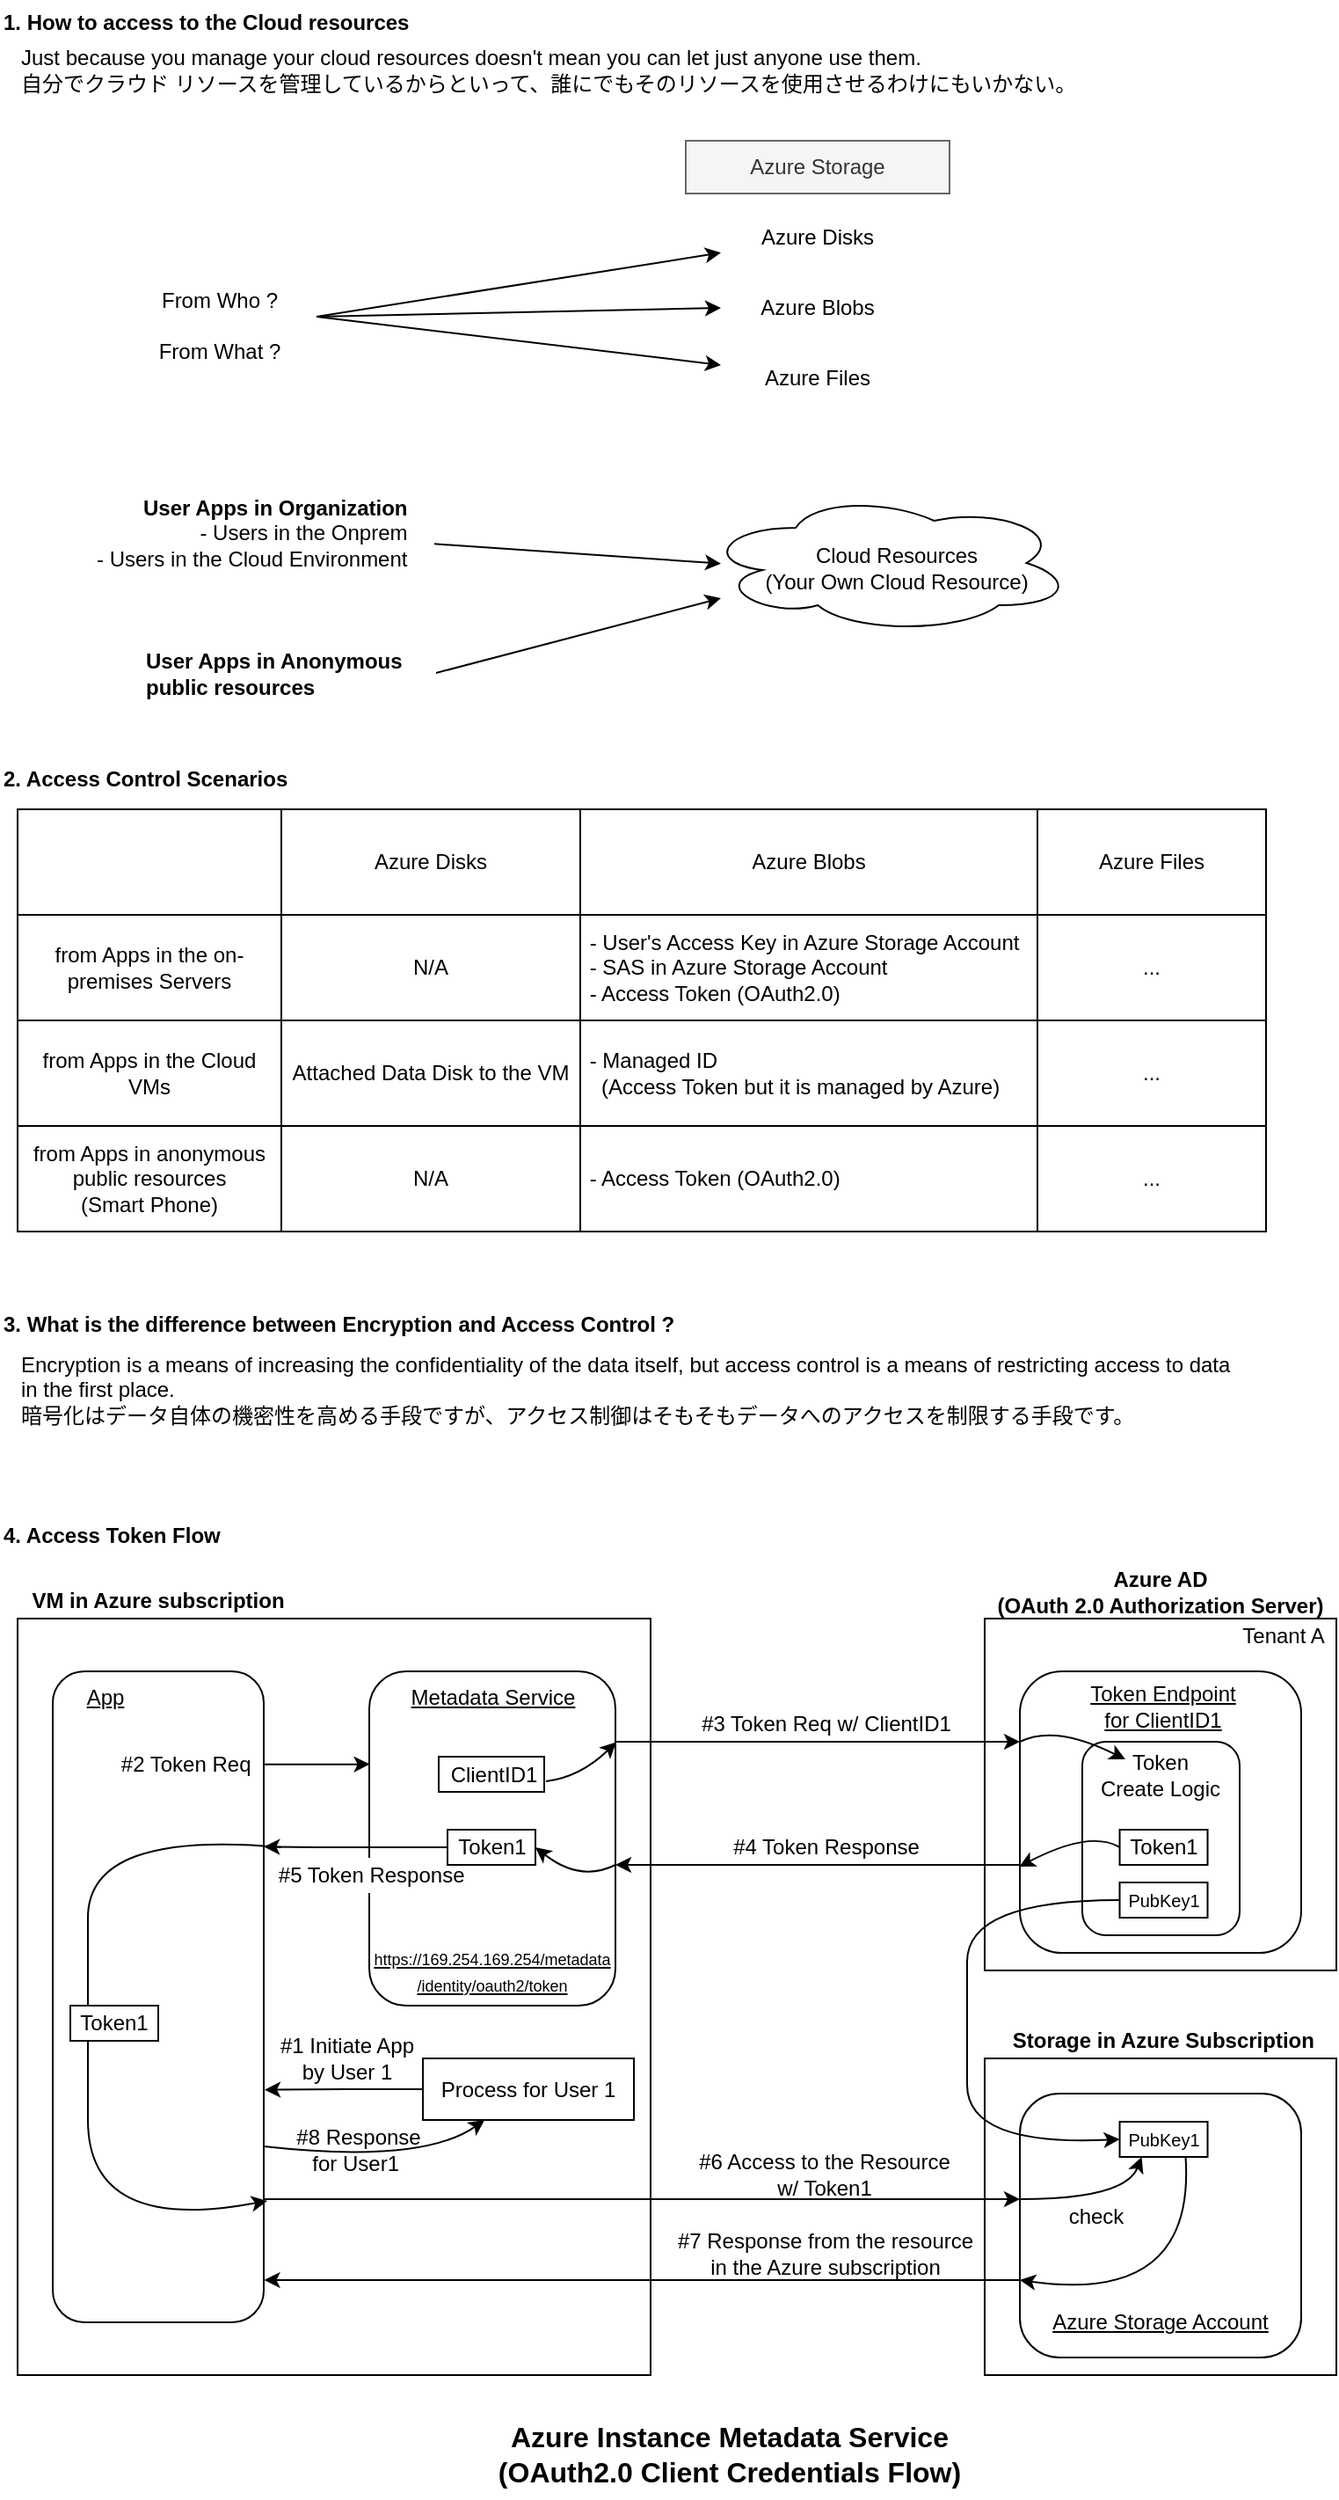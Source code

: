 <mxfile version="22.1.3" type="github">
  <diagram name="ページ1" id="kpZ7DMK9d4Nb93xADbqp">
    <mxGraphModel dx="1115" dy="608" grid="1" gridSize="10" guides="1" tooltips="1" connect="1" arrows="1" fold="1" page="1" pageScale="1" pageWidth="827" pageHeight="1169" math="0" shadow="0">
      <root>
        <mxCell id="0" />
        <mxCell id="1" parent="0" />
        <mxCell id="42NTzoghfBg-a60Ga8q6-2" value="Azure Disks" style="text;html=1;strokeColor=none;fillColor=none;align=center;verticalAlign=middle;whiteSpace=wrap;rounded=0;" parent="1" vertex="1">
          <mxGeometry x="449" y="160" width="110" height="30" as="geometry" />
        </mxCell>
        <mxCell id="42NTzoghfBg-a60Ga8q6-3" value="Azure Blobs" style="text;html=1;strokeColor=none;fillColor=none;align=center;verticalAlign=middle;whiteSpace=wrap;rounded=0;" parent="1" vertex="1">
          <mxGeometry x="449" y="200" width="110" height="30" as="geometry" />
        </mxCell>
        <mxCell id="42NTzoghfBg-a60Ga8q6-4" value="Azure Files" style="text;html=1;strokeColor=none;fillColor=none;align=center;verticalAlign=middle;whiteSpace=wrap;rounded=0;" parent="1" vertex="1">
          <mxGeometry x="449" y="240" width="110" height="30" as="geometry" />
        </mxCell>
        <mxCell id="42NTzoghfBg-a60Ga8q6-5" value="" style="endArrow=classic;html=1;rounded=0;" parent="1" target="42NTzoghfBg-a60Ga8q6-2" edge="1">
          <mxGeometry width="50" height="50" relative="1" as="geometry">
            <mxPoint x="219" y="220" as="sourcePoint" />
            <mxPoint x="439" y="180" as="targetPoint" />
          </mxGeometry>
        </mxCell>
        <mxCell id="42NTzoghfBg-a60Ga8q6-6" value="" style="endArrow=classic;html=1;rounded=0;entryX=0;entryY=0.5;entryDx=0;entryDy=0;" parent="1" target="42NTzoghfBg-a60Ga8q6-3" edge="1">
          <mxGeometry width="50" height="50" relative="1" as="geometry">
            <mxPoint x="219" y="220" as="sourcePoint" />
            <mxPoint x="439" y="200" as="targetPoint" />
          </mxGeometry>
        </mxCell>
        <mxCell id="42NTzoghfBg-a60Ga8q6-7" value="" style="endArrow=classic;html=1;rounded=0;entryX=0;entryY=0.25;entryDx=0;entryDy=0;" parent="1" target="42NTzoghfBg-a60Ga8q6-4" edge="1">
          <mxGeometry width="50" height="50" relative="1" as="geometry">
            <mxPoint x="219" y="220" as="sourcePoint" />
            <mxPoint x="459" y="225" as="targetPoint" />
          </mxGeometry>
        </mxCell>
        <mxCell id="42NTzoghfBg-a60Ga8q6-8" value="Azure Storage" style="text;html=1;strokeColor=#666666;fillColor=#f5f5f5;align=center;verticalAlign=middle;whiteSpace=wrap;rounded=0;fontColor=#333333;" parent="1" vertex="1">
          <mxGeometry x="429" y="120" width="150" height="30" as="geometry" />
        </mxCell>
        <mxCell id="42NTzoghfBg-a60Ga8q6-9" value="From Who ?&lt;br&gt;&lt;br&gt;From What ?" style="text;html=1;strokeColor=none;fillColor=none;align=center;verticalAlign=middle;whiteSpace=wrap;rounded=0;" parent="1" vertex="1">
          <mxGeometry x="109" y="200" width="110" height="50" as="geometry" />
        </mxCell>
        <mxCell id="vxulrBGWHC_jRvMReK2E-1" value="" style="ellipse;shape=cloud;whiteSpace=wrap;html=1;" parent="1" vertex="1">
          <mxGeometry x="439" y="320" width="210" height="80" as="geometry" />
        </mxCell>
        <mxCell id="vxulrBGWHC_jRvMReK2E-2" value="Cloud Resources&lt;br&gt;(Your Own Cloud Resource)" style="text;html=1;strokeColor=none;fillColor=none;align=center;verticalAlign=middle;whiteSpace=wrap;rounded=0;" parent="1" vertex="1">
          <mxGeometry x="469" y="347.5" width="160" height="30" as="geometry" />
        </mxCell>
        <mxCell id="vxulrBGWHC_jRvMReK2E-3" value="" style="endArrow=classic;html=1;rounded=0;" parent="1" source="vxulrBGWHC_jRvMReK2E-6" edge="1">
          <mxGeometry width="50" height="50" relative="1" as="geometry">
            <mxPoint x="329" y="360" as="sourcePoint" />
            <mxPoint x="449" y="360.32" as="targetPoint" />
          </mxGeometry>
        </mxCell>
        <mxCell id="vxulrBGWHC_jRvMReK2E-4" value="" style="endArrow=classic;html=1;rounded=0;exitX=1;exitY=0.5;exitDx=0;exitDy=0;" parent="1" source="vxulrBGWHC_jRvMReK2E-5" edge="1">
          <mxGeometry width="50" height="50" relative="1" as="geometry">
            <mxPoint x="219" y="416" as="sourcePoint" />
            <mxPoint x="449" y="380" as="targetPoint" />
          </mxGeometry>
        </mxCell>
        <mxCell id="vxulrBGWHC_jRvMReK2E-5" value="&lt;b&gt;User Apps in Anonymous public resources&lt;/b&gt;" style="text;html=1;strokeColor=none;fillColor=none;align=left;verticalAlign=middle;whiteSpace=wrap;rounded=0;" parent="1" vertex="1">
          <mxGeometry x="120" y="410" width="167" height="25" as="geometry" />
        </mxCell>
        <mxCell id="vxulrBGWHC_jRvMReK2E-6" value="&lt;div style=&quot;text-align: right;&quot;&gt;&lt;b style=&quot;background-color: initial;&quot;&gt;User Apps in Organization&lt;/b&gt;&lt;/div&gt;&lt;b&gt;&lt;div style=&quot;text-align: right;&quot;&gt;&lt;span style=&quot;background-color: initial; font-weight: normal;&quot;&gt;- Users in the Onprem&lt;/span&gt;&lt;/div&gt;&lt;/b&gt;&lt;div style=&quot;text-align: right;&quot;&gt;&lt;span style=&quot;background-color: initial;&quot;&gt;- Users in the Cloud Environment&lt;/span&gt;&lt;/div&gt;" style="text;html=1;strokeColor=none;fillColor=none;align=left;verticalAlign=middle;whiteSpace=wrap;rounded=0;" parent="1" vertex="1">
          <mxGeometry x="92" y="307.5" width="194" height="70" as="geometry" />
        </mxCell>
        <mxCell id="HIDQDaZI9X2vUrS7jQ3k-23" value="" style="shape=table;startSize=0;container=1;collapsible=0;childLayout=tableLayout;" parent="1" vertex="1">
          <mxGeometry x="49" y="500" width="710" height="240" as="geometry" />
        </mxCell>
        <mxCell id="HIDQDaZI9X2vUrS7jQ3k-24" value="" style="shape=tableRow;horizontal=0;startSize=0;swimlaneHead=0;swimlaneBody=0;strokeColor=inherit;top=0;left=0;bottom=0;right=0;collapsible=0;dropTarget=0;fillColor=none;points=[[0,0.5],[1,0.5]];portConstraint=eastwest;" parent="HIDQDaZI9X2vUrS7jQ3k-23" vertex="1">
          <mxGeometry width="710" height="60" as="geometry" />
        </mxCell>
        <mxCell id="HIDQDaZI9X2vUrS7jQ3k-25" value="" style="shape=partialRectangle;html=1;whiteSpace=wrap;connectable=0;strokeColor=inherit;overflow=hidden;fillColor=none;top=0;left=0;bottom=0;right=0;pointerEvents=1;" parent="HIDQDaZI9X2vUrS7jQ3k-24" vertex="1">
          <mxGeometry width="150" height="60" as="geometry">
            <mxRectangle width="150" height="60" as="alternateBounds" />
          </mxGeometry>
        </mxCell>
        <mxCell id="HIDQDaZI9X2vUrS7jQ3k-26" value="Azure Disks" style="shape=partialRectangle;html=1;whiteSpace=wrap;connectable=0;strokeColor=inherit;overflow=hidden;fillColor=none;top=0;left=0;bottom=0;right=0;pointerEvents=1;" parent="HIDQDaZI9X2vUrS7jQ3k-24" vertex="1">
          <mxGeometry x="150" width="170" height="60" as="geometry">
            <mxRectangle width="170" height="60" as="alternateBounds" />
          </mxGeometry>
        </mxCell>
        <mxCell id="HIDQDaZI9X2vUrS7jQ3k-27" value="Azure Blobs" style="shape=partialRectangle;html=1;whiteSpace=wrap;connectable=0;strokeColor=inherit;overflow=hidden;fillColor=none;top=0;left=0;bottom=0;right=0;pointerEvents=1;" parent="HIDQDaZI9X2vUrS7jQ3k-24" vertex="1">
          <mxGeometry x="320" width="260" height="60" as="geometry">
            <mxRectangle width="260" height="60" as="alternateBounds" />
          </mxGeometry>
        </mxCell>
        <mxCell id="HIDQDaZI9X2vUrS7jQ3k-28" value="Azure Files" style="shape=partialRectangle;html=1;whiteSpace=wrap;connectable=0;strokeColor=inherit;overflow=hidden;fillColor=none;top=0;left=0;bottom=0;right=0;pointerEvents=1;" parent="HIDQDaZI9X2vUrS7jQ3k-24" vertex="1">
          <mxGeometry x="580" width="130" height="60" as="geometry">
            <mxRectangle width="130" height="60" as="alternateBounds" />
          </mxGeometry>
        </mxCell>
        <mxCell id="HIDQDaZI9X2vUrS7jQ3k-29" value="" style="shape=tableRow;horizontal=0;startSize=0;swimlaneHead=0;swimlaneBody=0;strokeColor=inherit;top=0;left=0;bottom=0;right=0;collapsible=0;dropTarget=0;fillColor=none;points=[[0,0.5],[1,0.5]];portConstraint=eastwest;" parent="HIDQDaZI9X2vUrS7jQ3k-23" vertex="1">
          <mxGeometry y="60" width="710" height="60" as="geometry" />
        </mxCell>
        <mxCell id="HIDQDaZI9X2vUrS7jQ3k-30" value="from Apps in the on-premises Servers" style="shape=partialRectangle;html=1;whiteSpace=wrap;connectable=0;strokeColor=inherit;overflow=hidden;fillColor=none;top=0;left=0;bottom=0;right=0;pointerEvents=1;" parent="HIDQDaZI9X2vUrS7jQ3k-29" vertex="1">
          <mxGeometry width="150" height="60" as="geometry">
            <mxRectangle width="150" height="60" as="alternateBounds" />
          </mxGeometry>
        </mxCell>
        <mxCell id="HIDQDaZI9X2vUrS7jQ3k-31" value="N/A" style="shape=partialRectangle;html=1;whiteSpace=wrap;connectable=0;strokeColor=inherit;overflow=hidden;fillColor=none;top=0;left=0;bottom=0;right=0;pointerEvents=1;" parent="HIDQDaZI9X2vUrS7jQ3k-29" vertex="1">
          <mxGeometry x="150" width="170" height="60" as="geometry">
            <mxRectangle width="170" height="60" as="alternateBounds" />
          </mxGeometry>
        </mxCell>
        <mxCell id="HIDQDaZI9X2vUrS7jQ3k-32" value="&amp;nbsp;- User&#39;s Access Key in Azure Storage Account&lt;br&gt;&amp;nbsp;-&amp;nbsp;SAS in Azure Storage Account&lt;br&gt;&amp;nbsp;- Access Token (OAuth2.0)" style="shape=partialRectangle;html=1;whiteSpace=wrap;connectable=0;strokeColor=inherit;overflow=hidden;fillColor=none;top=0;left=0;bottom=0;right=0;pointerEvents=1;align=left;" parent="HIDQDaZI9X2vUrS7jQ3k-29" vertex="1">
          <mxGeometry x="320" width="260" height="60" as="geometry">
            <mxRectangle width="260" height="60" as="alternateBounds" />
          </mxGeometry>
        </mxCell>
        <mxCell id="HIDQDaZI9X2vUrS7jQ3k-33" value="..." style="shape=partialRectangle;html=1;whiteSpace=wrap;connectable=0;strokeColor=inherit;overflow=hidden;fillColor=none;top=0;left=0;bottom=0;right=0;pointerEvents=1;" parent="HIDQDaZI9X2vUrS7jQ3k-29" vertex="1">
          <mxGeometry x="580" width="130" height="60" as="geometry">
            <mxRectangle width="130" height="60" as="alternateBounds" />
          </mxGeometry>
        </mxCell>
        <mxCell id="HIDQDaZI9X2vUrS7jQ3k-34" value="" style="shape=tableRow;horizontal=0;startSize=0;swimlaneHead=0;swimlaneBody=0;strokeColor=inherit;top=0;left=0;bottom=0;right=0;collapsible=0;dropTarget=0;fillColor=none;points=[[0,0.5],[1,0.5]];portConstraint=eastwest;" parent="HIDQDaZI9X2vUrS7jQ3k-23" vertex="1">
          <mxGeometry y="120" width="710" height="60" as="geometry" />
        </mxCell>
        <mxCell id="HIDQDaZI9X2vUrS7jQ3k-35" value="from Apps in the Cloud VMs" style="shape=partialRectangle;html=1;whiteSpace=wrap;connectable=0;strokeColor=inherit;overflow=hidden;fillColor=none;top=0;left=0;bottom=0;right=0;pointerEvents=1;" parent="HIDQDaZI9X2vUrS7jQ3k-34" vertex="1">
          <mxGeometry width="150" height="60" as="geometry">
            <mxRectangle width="150" height="60" as="alternateBounds" />
          </mxGeometry>
        </mxCell>
        <mxCell id="HIDQDaZI9X2vUrS7jQ3k-36" value="Attached Data Disk to the VM" style="shape=partialRectangle;html=1;whiteSpace=wrap;connectable=0;strokeColor=inherit;overflow=hidden;fillColor=none;top=0;left=0;bottom=0;right=0;pointerEvents=1;" parent="HIDQDaZI9X2vUrS7jQ3k-34" vertex="1">
          <mxGeometry x="150" width="170" height="60" as="geometry">
            <mxRectangle width="170" height="60" as="alternateBounds" />
          </mxGeometry>
        </mxCell>
        <mxCell id="HIDQDaZI9X2vUrS7jQ3k-37" value="&lt;span style=&quot;&quot;&gt;&amp;nbsp;- Managed ID&lt;br&gt;&amp;nbsp; &amp;nbsp;(Access Token but it is managed by Azure)&lt;br&gt;&lt;/span&gt;" style="shape=partialRectangle;html=1;whiteSpace=wrap;connectable=0;strokeColor=inherit;overflow=hidden;fillColor=none;top=0;left=0;bottom=0;right=0;pointerEvents=1;align=left;" parent="HIDQDaZI9X2vUrS7jQ3k-34" vertex="1">
          <mxGeometry x="320" width="260" height="60" as="geometry">
            <mxRectangle width="260" height="60" as="alternateBounds" />
          </mxGeometry>
        </mxCell>
        <mxCell id="HIDQDaZI9X2vUrS7jQ3k-38" value="..." style="shape=partialRectangle;html=1;whiteSpace=wrap;connectable=0;strokeColor=inherit;overflow=hidden;fillColor=none;top=0;left=0;bottom=0;right=0;pointerEvents=1;" parent="HIDQDaZI9X2vUrS7jQ3k-34" vertex="1">
          <mxGeometry x="580" width="130" height="60" as="geometry">
            <mxRectangle width="130" height="60" as="alternateBounds" />
          </mxGeometry>
        </mxCell>
        <mxCell id="HIDQDaZI9X2vUrS7jQ3k-39" value="" style="shape=tableRow;horizontal=0;startSize=0;swimlaneHead=0;swimlaneBody=0;strokeColor=inherit;top=0;left=0;bottom=0;right=0;collapsible=0;dropTarget=0;fillColor=none;points=[[0,0.5],[1,0.5]];portConstraint=eastwest;" parent="HIDQDaZI9X2vUrS7jQ3k-23" vertex="1">
          <mxGeometry y="180" width="710" height="60" as="geometry" />
        </mxCell>
        <mxCell id="HIDQDaZI9X2vUrS7jQ3k-40" value="from Apps in anonymous public resources&lt;br&gt;(Smart Phone)" style="shape=partialRectangle;html=1;whiteSpace=wrap;connectable=0;strokeColor=inherit;overflow=hidden;fillColor=none;top=0;left=0;bottom=0;right=0;pointerEvents=1;" parent="HIDQDaZI9X2vUrS7jQ3k-39" vertex="1">
          <mxGeometry width="150" height="60" as="geometry">
            <mxRectangle width="150" height="60" as="alternateBounds" />
          </mxGeometry>
        </mxCell>
        <mxCell id="HIDQDaZI9X2vUrS7jQ3k-41" value="N/A" style="shape=partialRectangle;html=1;whiteSpace=wrap;connectable=0;strokeColor=inherit;overflow=hidden;fillColor=none;top=0;left=0;bottom=0;right=0;pointerEvents=1;" parent="HIDQDaZI9X2vUrS7jQ3k-39" vertex="1">
          <mxGeometry x="150" width="170" height="60" as="geometry">
            <mxRectangle width="170" height="60" as="alternateBounds" />
          </mxGeometry>
        </mxCell>
        <mxCell id="HIDQDaZI9X2vUrS7jQ3k-42" value="&lt;span style=&quot;background-color: initial;&quot;&gt;&amp;nbsp;- Access Token (OAuth2.0)&lt;/span&gt;" style="shape=partialRectangle;html=1;whiteSpace=wrap;connectable=0;strokeColor=inherit;overflow=hidden;fillColor=none;top=0;left=0;bottom=0;right=0;pointerEvents=1;align=left;" parent="HIDQDaZI9X2vUrS7jQ3k-39" vertex="1">
          <mxGeometry x="320" width="260" height="60" as="geometry">
            <mxRectangle width="260" height="60" as="alternateBounds" />
          </mxGeometry>
        </mxCell>
        <mxCell id="HIDQDaZI9X2vUrS7jQ3k-43" value="..." style="shape=partialRectangle;html=1;whiteSpace=wrap;connectable=0;strokeColor=inherit;overflow=hidden;fillColor=none;top=0;left=0;bottom=0;right=0;pointerEvents=1;" parent="HIDQDaZI9X2vUrS7jQ3k-39" vertex="1">
          <mxGeometry x="580" width="130" height="60" as="geometry">
            <mxRectangle width="130" height="60" as="alternateBounds" />
          </mxGeometry>
        </mxCell>
        <mxCell id="HIDQDaZI9X2vUrS7jQ3k-44" value="&lt;b&gt;2. Access Control&amp;nbsp;Scenarios&lt;/b&gt;" style="text;html=1;strokeColor=none;fillColor=none;align=left;verticalAlign=middle;whiteSpace=wrap;rounded=0;" parent="1" vertex="1">
          <mxGeometry x="39" y="470" width="200" height="25" as="geometry" />
        </mxCell>
        <mxCell id="YANtefDm1YoBHeZ4voHw-1" value="Just because you manage your cloud resources doesn&#39;t mean you can let just anyone use them.&lt;br&gt;自分でクラウド リソースを管理しているからといって、誰にでもそのリソースを使用させるわけにもいかない。" style="text;html=1;strokeColor=none;fillColor=none;align=left;verticalAlign=middle;whiteSpace=wrap;rounded=0;" parent="1" vertex="1">
          <mxGeometry x="49" y="65" width="650" height="30" as="geometry" />
        </mxCell>
        <mxCell id="P7cCLRBWz1zL1I71YhH9-1" value="Encryption is a means of increasing the confidentiality of the data itself, but access control is a means of restricting access to data in the first place.&lt;br&gt;暗号化はデータ自体の機密性を高める手段ですが、アクセス制御はそもそもデータへのアクセスを制限する手段です。" style="text;html=1;strokeColor=none;fillColor=none;align=left;verticalAlign=middle;whiteSpace=wrap;rounded=0;" parent="1" vertex="1">
          <mxGeometry x="49" y="805" width="701" height="50" as="geometry" />
        </mxCell>
        <mxCell id="P7cCLRBWz1zL1I71YhH9-2" value="&lt;b&gt;3. What is the difference between Encryption and Access Control ?&lt;/b&gt;" style="text;html=1;strokeColor=none;fillColor=none;align=left;verticalAlign=middle;whiteSpace=wrap;rounded=0;" parent="1" vertex="1">
          <mxGeometry x="39" y="780" width="400" height="25" as="geometry" />
        </mxCell>
        <mxCell id="P7cCLRBWz1zL1I71YhH9-5" value="&lt;b&gt;1. How to access to the Cloud resources&lt;/b&gt;" style="text;html=1;strokeColor=none;fillColor=none;align=left;verticalAlign=middle;whiteSpace=wrap;rounded=0;" parent="1" vertex="1">
          <mxGeometry x="39" y="40" width="320" height="25" as="geometry" />
        </mxCell>
        <mxCell id="i5Epuj1W79oqBawqYKIi-68" value="&lt;b&gt;4. Access Token Flow&lt;/b&gt;" style="text;html=1;strokeColor=none;fillColor=none;align=left;verticalAlign=middle;whiteSpace=wrap;rounded=0;" parent="1" vertex="1">
          <mxGeometry x="39" y="900" width="400" height="25" as="geometry" />
        </mxCell>
        <mxCell id="jcB5RN0_LGWoccrhiFMy-1" value="" style="rounded=0;whiteSpace=wrap;html=1;" vertex="1" parent="1">
          <mxGeometry x="49" y="960" width="360" height="430" as="geometry" />
        </mxCell>
        <mxCell id="jcB5RN0_LGWoccrhiFMy-2" style="edgeStyle=orthogonalEdgeStyle;rounded=0;orthogonalLoop=1;jettySize=auto;html=1;exitX=0.996;exitY=0.216;exitDx=0;exitDy=0;exitPerimeter=0;entryX=0.002;entryY=0.42;entryDx=0;entryDy=0;entryPerimeter=0;" edge="1" parent="1">
          <mxGeometry relative="1" as="geometry">
            <mxPoint x="188.52" y="1042.92" as="sourcePoint" />
            <mxPoint x="249.28" y="1042.8" as="targetPoint" />
            <Array as="points">
              <mxPoint x="239" y="1043" />
              <mxPoint x="239" y="1043" />
            </Array>
          </mxGeometry>
        </mxCell>
        <mxCell id="jcB5RN0_LGWoccrhiFMy-3" value="" style="rounded=1;whiteSpace=wrap;html=1;" vertex="1" parent="1">
          <mxGeometry x="69" y="990" width="120" height="370" as="geometry" />
        </mxCell>
        <mxCell id="jcB5RN0_LGWoccrhiFMy-4" value="App" style="text;html=1;strokeColor=none;fillColor=none;align=center;verticalAlign=middle;whiteSpace=wrap;rounded=0;fontStyle=4" vertex="1" parent="1">
          <mxGeometry x="79" y="995" width="40" height="20" as="geometry" />
        </mxCell>
        <mxCell id="jcB5RN0_LGWoccrhiFMy-5" value="VM in Azure subscription" style="text;html=1;strokeColor=none;fillColor=none;align=center;verticalAlign=middle;whiteSpace=wrap;rounded=0;fontStyle=1" vertex="1" parent="1">
          <mxGeometry x="49" y="940" width="160" height="20" as="geometry" />
        </mxCell>
        <mxCell id="jcB5RN0_LGWoccrhiFMy-6" value="" style="rounded=0;whiteSpace=wrap;html=1;" vertex="1" parent="1">
          <mxGeometry x="599" y="960" width="200" height="200" as="geometry" />
        </mxCell>
        <mxCell id="jcB5RN0_LGWoccrhiFMy-7" value="Azure AD &lt;br&gt;(OAuth 2.0 Authorization Server)" style="text;html=1;strokeColor=none;fillColor=none;align=center;verticalAlign=middle;whiteSpace=wrap;rounded=0;fontStyle=1" vertex="1" parent="1">
          <mxGeometry x="599" y="930" width="200" height="30" as="geometry" />
        </mxCell>
        <mxCell id="jcB5RN0_LGWoccrhiFMy-8" style="edgeStyle=orthogonalEdgeStyle;rounded=0;orthogonalLoop=1;jettySize=auto;html=1;exitX=0;exitY=0.75;exitDx=0;exitDy=0;" edge="1" parent="1" source="jcB5RN0_LGWoccrhiFMy-9">
          <mxGeometry relative="1" as="geometry">
            <Array as="points">
              <mxPoint x="619" y="1100" />
            </Array>
            <mxPoint x="389" y="1100" as="targetPoint" />
          </mxGeometry>
        </mxCell>
        <mxCell id="jcB5RN0_LGWoccrhiFMy-9" value="" style="rounded=1;whiteSpace=wrap;html=1;" vertex="1" parent="1">
          <mxGeometry x="619" y="990" width="160" height="160" as="geometry" />
        </mxCell>
        <mxCell id="jcB5RN0_LGWoccrhiFMy-10" value="Token Endpoint &lt;br&gt;for ClientID1" style="text;html=1;strokeColor=none;fillColor=none;align=center;verticalAlign=middle;whiteSpace=wrap;rounded=0;fontStyle=4" vertex="1" parent="1">
          <mxGeometry x="640.26" y="995" width="121" height="30" as="geometry" />
        </mxCell>
        <mxCell id="jcB5RN0_LGWoccrhiFMy-11" value="#4 Token Response" style="text;html=1;strokeColor=none;fillColor=none;align=center;verticalAlign=middle;whiteSpace=wrap;rounded=0;" vertex="1" parent="1">
          <mxGeometry x="429" y="1080" width="160" height="20" as="geometry" />
        </mxCell>
        <mxCell id="jcB5RN0_LGWoccrhiFMy-12" value="#3 Token Req w/ ClientID1" style="text;html=1;strokeColor=none;fillColor=none;align=center;verticalAlign=middle;whiteSpace=wrap;rounded=0;" vertex="1" parent="1">
          <mxGeometry x="429" y="1010" width="160" height="20" as="geometry" />
        </mxCell>
        <mxCell id="jcB5RN0_LGWoccrhiFMy-13" value="" style="endArrow=classic;html=1;rounded=0;entryX=0;entryY=0.25;entryDx=0;entryDy=0;" edge="1" parent="1" target="jcB5RN0_LGWoccrhiFMy-9">
          <mxGeometry width="50" height="50" relative="1" as="geometry">
            <mxPoint x="389" y="1030" as="sourcePoint" />
            <mxPoint x="519" y="1140" as="targetPoint" />
          </mxGeometry>
        </mxCell>
        <mxCell id="jcB5RN0_LGWoccrhiFMy-14" value="" style="rounded=0;whiteSpace=wrap;html=1;" vertex="1" parent="1">
          <mxGeometry x="599" y="1210" width="200" height="180" as="geometry" />
        </mxCell>
        <mxCell id="jcB5RN0_LGWoccrhiFMy-15" value="&amp;nbsp;Storage in Azure Subscription" style="text;html=1;strokeColor=none;fillColor=none;align=center;verticalAlign=middle;whiteSpace=wrap;rounded=0;fontStyle=1" vertex="1" parent="1">
          <mxGeometry x="604" y="1190" width="190" height="20" as="geometry" />
        </mxCell>
        <mxCell id="jcB5RN0_LGWoccrhiFMy-16" value="#6 Access to the Resource&lt;br&gt;w/ Token1" style="text;html=1;strokeColor=none;fillColor=none;align=center;verticalAlign=middle;whiteSpace=wrap;rounded=0;" vertex="1" parent="1">
          <mxGeometry x="428.01" y="1261" width="160" height="30" as="geometry" />
        </mxCell>
        <mxCell id="jcB5RN0_LGWoccrhiFMy-17" value="Tenant A" style="text;html=1;strokeColor=none;fillColor=none;align=center;verticalAlign=middle;whiteSpace=wrap;rounded=0;" vertex="1" parent="1">
          <mxGeometry x="739" y="960" width="60" height="20" as="geometry" />
        </mxCell>
        <mxCell id="jcB5RN0_LGWoccrhiFMy-18" value="#7 Response from the resource in the Azure subscription" style="text;html=1;strokeColor=none;fillColor=none;align=center;verticalAlign=middle;whiteSpace=wrap;rounded=0;" vertex="1" parent="1">
          <mxGeometry x="418.51" y="1306" width="179.01" height="30" as="geometry" />
        </mxCell>
        <mxCell id="jcB5RN0_LGWoccrhiFMy-19" value="" style="curved=1;endArrow=classic;html=1;rounded=0;" edge="1" parent="1">
          <mxGeometry width="50" height="50" relative="1" as="geometry">
            <mxPoint x="199" y="1090" as="sourcePoint" />
            <mxPoint x="191" y="1291" as="targetPoint" />
            <Array as="points">
              <mxPoint x="89" y="1080" />
              <mxPoint x="89" y="1180" />
              <mxPoint x="89" y="1310" />
            </Array>
          </mxGeometry>
        </mxCell>
        <mxCell id="jcB5RN0_LGWoccrhiFMy-20" value="" style="rounded=1;whiteSpace=wrap;html=1;" vertex="1" parent="1">
          <mxGeometry x="619" y="1230" width="160" height="150" as="geometry" />
        </mxCell>
        <mxCell id="jcB5RN0_LGWoccrhiFMy-21" value="Azure Storage Account" style="text;html=1;strokeColor=none;fillColor=none;align=center;verticalAlign=middle;whiteSpace=wrap;rounded=0;fontStyle=4" vertex="1" parent="1">
          <mxGeometry x="619" y="1350" width="160" height="20" as="geometry" />
        </mxCell>
        <mxCell id="jcB5RN0_LGWoccrhiFMy-22" style="edgeStyle=orthogonalEdgeStyle;rounded=0;orthogonalLoop=1;jettySize=auto;html=1;endArrow=classic;endFill=1;" edge="1" parent="1">
          <mxGeometry relative="1" as="geometry">
            <mxPoint x="189" y="1290" as="sourcePoint" />
            <mxPoint x="619" y="1290" as="targetPoint" />
          </mxGeometry>
        </mxCell>
        <mxCell id="jcB5RN0_LGWoccrhiFMy-23" value="" style="rounded=1;whiteSpace=wrap;html=1;" vertex="1" parent="1">
          <mxGeometry x="654.5" y="1030" width="89.5" height="110" as="geometry" />
        </mxCell>
        <mxCell id="jcB5RN0_LGWoccrhiFMy-24" value="Token&lt;br&gt;Create Logic" style="text;html=1;strokeColor=none;fillColor=none;align=center;verticalAlign=middle;whiteSpace=wrap;rounded=0;" vertex="1" parent="1">
          <mxGeometry x="656" y="1031" width="85.99" height="35" as="geometry" />
        </mxCell>
        <mxCell id="jcB5RN0_LGWoccrhiFMy-25" value="" style="rounded=0;whiteSpace=wrap;html=1;" vertex="1" parent="1">
          <mxGeometry x="675.77" y="1080" width="50" height="20" as="geometry" />
        </mxCell>
        <mxCell id="jcB5RN0_LGWoccrhiFMy-26" value="Token1" style="text;html=1;strokeColor=none;fillColor=none;align=center;verticalAlign=middle;whiteSpace=wrap;rounded=0;" vertex="1" parent="1">
          <mxGeometry x="675.77" y="1080" width="50" height="20" as="geometry" />
        </mxCell>
        <mxCell id="jcB5RN0_LGWoccrhiFMy-27" value="" style="curved=1;endArrow=classic;html=1;rounded=0;exitX=0;exitY=0.5;exitDx=0;exitDy=0;entryX=-0.002;entryY=0.694;entryDx=0;entryDy=0;entryPerimeter=0;" edge="1" parent="1" source="jcB5RN0_LGWoccrhiFMy-26" target="jcB5RN0_LGWoccrhiFMy-9">
          <mxGeometry width="50" height="50" relative="1" as="geometry">
            <mxPoint x="659" y="1144" as="sourcePoint" />
            <mxPoint x="801" y="1149" as="targetPoint" />
            <Array as="points">
              <mxPoint x="659" y="1080" />
            </Array>
          </mxGeometry>
        </mxCell>
        <mxCell id="jcB5RN0_LGWoccrhiFMy-28" value="" style="curved=1;endArrow=classic;html=1;rounded=0;exitX=0.75;exitY=0;exitDx=0;exitDy=0;" edge="1" parent="1">
          <mxGeometry width="50" height="50" relative="1" as="geometry">
            <mxPoint x="619" y="1030" as="sourcePoint" />
            <mxPoint x="679" y="1040" as="targetPoint" />
            <Array as="points">
              <mxPoint x="639" y="1020" />
            </Array>
          </mxGeometry>
        </mxCell>
        <mxCell id="jcB5RN0_LGWoccrhiFMy-29" style="edgeStyle=orthogonalEdgeStyle;rounded=0;orthogonalLoop=1;jettySize=auto;html=1;exitX=0;exitY=0.5;exitDx=0;exitDy=0;entryX=1;entryY=0.686;entryDx=0;entryDy=0;entryPerimeter=0;" edge="1" parent="1" source="jcB5RN0_LGWoccrhiFMy-30">
          <mxGeometry relative="1" as="geometry">
            <mxPoint x="189.5" y="1227.82" as="targetPoint" />
          </mxGeometry>
        </mxCell>
        <mxCell id="jcB5RN0_LGWoccrhiFMy-30" value="" style="rounded=0;whiteSpace=wrap;html=1;" vertex="1" parent="1">
          <mxGeometry x="279.5" y="1210" width="120" height="35" as="geometry" />
        </mxCell>
        <mxCell id="jcB5RN0_LGWoccrhiFMy-31" value="Process for User 1" style="text;html=1;strokeColor=none;fillColor=none;align=center;verticalAlign=middle;whiteSpace=wrap;rounded=0;" vertex="1" parent="1">
          <mxGeometry x="286" y="1217.5" width="107" height="20" as="geometry" />
        </mxCell>
        <mxCell id="jcB5RN0_LGWoccrhiFMy-32" value="#1 Initiate App &lt;br&gt;by User 1" style="text;html=1;strokeColor=none;fillColor=none;align=center;verticalAlign=middle;whiteSpace=wrap;rounded=0;" vertex="1" parent="1">
          <mxGeometry x="184" y="1190" width="105" height="40" as="geometry" />
        </mxCell>
        <mxCell id="jcB5RN0_LGWoccrhiFMy-33" value="#8 Response for User1&amp;nbsp;" style="text;html=1;strokeColor=none;fillColor=none;align=center;verticalAlign=middle;whiteSpace=wrap;rounded=0;" vertex="1" parent="1">
          <mxGeometry x="198.5" y="1242" width="87.5" height="40" as="geometry" />
        </mxCell>
        <mxCell id="jcB5RN0_LGWoccrhiFMy-34" value="" style="curved=1;endArrow=classic;html=1;rounded=0;" edge="1" parent="1" target="jcB5RN0_LGWoccrhiFMy-30">
          <mxGeometry width="50" height="50" relative="1" as="geometry">
            <mxPoint x="189" y="1260" as="sourcePoint" />
            <mxPoint x="334" y="1246" as="targetPoint" />
            <Array as="points">
              <mxPoint x="279" y="1270" />
            </Array>
          </mxGeometry>
        </mxCell>
        <mxCell id="jcB5RN0_LGWoccrhiFMy-35" value="&lt;font style=&quot;&quot;&gt;&lt;span style=&quot;font-size: 16px;&quot;&gt;Azure Instance Metadata Service&lt;br&gt;(OAuth2.0 Client Credentials Flow)&lt;/span&gt;&lt;/font&gt;" style="text;html=1;strokeColor=none;fillColor=none;align=center;verticalAlign=middle;whiteSpace=wrap;rounded=0;fontStyle=1;strokeWidth=1;" vertex="1" parent="1">
          <mxGeometry x="279" y="1410" width="350" height="50" as="geometry" />
        </mxCell>
        <mxCell id="jcB5RN0_LGWoccrhiFMy-36" value="" style="rounded=0;whiteSpace=wrap;html=1;" vertex="1" parent="1">
          <mxGeometry x="675.76" y="1110" width="50" height="20" as="geometry" />
        </mxCell>
        <mxCell id="jcB5RN0_LGWoccrhiFMy-37" value="&lt;font style=&quot;font-size: 10px;&quot;&gt;PubKey1&lt;/font&gt;" style="text;html=1;strokeColor=none;fillColor=none;align=center;verticalAlign=middle;whiteSpace=wrap;rounded=0;" vertex="1" parent="1">
          <mxGeometry x="675.76" y="1110" width="50" height="20" as="geometry" />
        </mxCell>
        <mxCell id="jcB5RN0_LGWoccrhiFMy-38" value="" style="rounded=0;whiteSpace=wrap;html=1;" vertex="1" parent="1">
          <mxGeometry x="675.77" y="1246" width="50" height="20" as="geometry" />
        </mxCell>
        <mxCell id="jcB5RN0_LGWoccrhiFMy-39" value="&lt;font style=&quot;font-size: 10px;&quot;&gt;PubKey1&lt;/font&gt;" style="text;html=1;strokeColor=none;fillColor=none;align=center;verticalAlign=middle;whiteSpace=wrap;rounded=0;" vertex="1" parent="1">
          <mxGeometry x="675.77" y="1246" width="50" height="20" as="geometry" />
        </mxCell>
        <mxCell id="jcB5RN0_LGWoccrhiFMy-40" value="" style="curved=1;endArrow=classic;html=1;rounded=0;exitX=0;exitY=0.5;exitDx=0;exitDy=0;entryX=0;entryY=0.5;entryDx=0;entryDy=0;" edge="1" parent="1" source="jcB5RN0_LGWoccrhiFMy-37" target="jcB5RN0_LGWoccrhiFMy-39">
          <mxGeometry width="50" height="50" relative="1" as="geometry">
            <mxPoint x="702.49" y="1135" as="sourcePoint" />
            <mxPoint x="519" y="1170" as="targetPoint" />
            <Array as="points">
              <mxPoint x="589" y="1120" />
              <mxPoint x="589" y="1190" />
              <mxPoint x="589" y="1260" />
            </Array>
          </mxGeometry>
        </mxCell>
        <mxCell id="jcB5RN0_LGWoccrhiFMy-41" value="" style="curved=1;endArrow=classic;html=1;rounded=0;entryX=0.25;entryY=1;entryDx=0;entryDy=0;" edge="1" parent="1" target="jcB5RN0_LGWoccrhiFMy-39">
          <mxGeometry width="50" height="50" relative="1" as="geometry">
            <mxPoint x="619" y="1290" as="sourcePoint" />
            <mxPoint x="649" y="1299" as="targetPoint" />
            <Array as="points">
              <mxPoint x="679" y="1290" />
            </Array>
          </mxGeometry>
        </mxCell>
        <mxCell id="jcB5RN0_LGWoccrhiFMy-42" value="" style="curved=1;endArrow=classic;html=1;rounded=0;exitX=0.75;exitY=1;exitDx=0;exitDy=0;" edge="1" parent="1" source="jcB5RN0_LGWoccrhiFMy-39">
          <mxGeometry width="50" height="50" relative="1" as="geometry">
            <mxPoint x="663" y="1266" as="sourcePoint" />
            <mxPoint x="619" y="1336" as="targetPoint" />
            <Array as="points">
              <mxPoint x="719" y="1350" />
            </Array>
          </mxGeometry>
        </mxCell>
        <mxCell id="jcB5RN0_LGWoccrhiFMy-43" value="check" style="text;html=1;strokeColor=none;fillColor=none;align=center;verticalAlign=middle;whiteSpace=wrap;rounded=0;" vertex="1" parent="1">
          <mxGeometry x="635.75" y="1288.5" width="52.5" height="23" as="geometry" />
        </mxCell>
        <mxCell id="jcB5RN0_LGWoccrhiFMy-44" value="" style="rounded=1;whiteSpace=wrap;html=1;" vertex="1" parent="1">
          <mxGeometry x="249" y="990" width="140" height="190" as="geometry" />
        </mxCell>
        <mxCell id="jcB5RN0_LGWoccrhiFMy-45" value="Metadata Service" style="text;html=1;strokeColor=none;fillColor=none;align=center;verticalAlign=middle;whiteSpace=wrap;rounded=0;fontStyle=4" vertex="1" parent="1">
          <mxGeometry x="266.5" y="995" width="105" height="20" as="geometry" />
        </mxCell>
        <mxCell id="jcB5RN0_LGWoccrhiFMy-46" value="&lt;font style=&quot;font-size: 9px;&quot;&gt;https://169.254.169.254/metadata&lt;br&gt;/identity/oauth2/token&lt;/font&gt;" style="text;html=1;strokeColor=none;fillColor=none;align=center;verticalAlign=middle;whiteSpace=wrap;rounded=0;fontStyle=4" vertex="1" parent="1">
          <mxGeometry x="248.5" y="1140" width="140" height="40" as="geometry" />
        </mxCell>
        <mxCell id="jcB5RN0_LGWoccrhiFMy-47" value="" style="endArrow=classic;html=1;rounded=0;" edge="1" parent="1">
          <mxGeometry width="50" height="50" relative="1" as="geometry">
            <mxPoint x="619" y="1336" as="sourcePoint" />
            <mxPoint x="189.25" y="1336" as="targetPoint" />
          </mxGeometry>
        </mxCell>
        <mxCell id="jcB5RN0_LGWoccrhiFMy-48" value="" style="rounded=0;whiteSpace=wrap;html=1;" vertex="1" parent="1">
          <mxGeometry x="288.5" y="1038.5" width="60" height="20" as="geometry" />
        </mxCell>
        <mxCell id="jcB5RN0_LGWoccrhiFMy-49" value="ClientID1" style="text;html=1;strokeColor=none;fillColor=none;align=center;verticalAlign=middle;whiteSpace=wrap;rounded=0;" vertex="1" parent="1">
          <mxGeometry x="289.5" y="1038.5" width="60" height="20" as="geometry" />
        </mxCell>
        <mxCell id="jcB5RN0_LGWoccrhiFMy-50" style="edgeStyle=orthogonalEdgeStyle;rounded=0;orthogonalLoop=1;jettySize=auto;html=1;exitX=0;exitY=0.75;exitDx=0;exitDy=0;entryX=1.001;entryY=0.283;entryDx=0;entryDy=0;entryPerimeter=0;" edge="1" parent="1">
          <mxGeometry relative="1" as="geometry">
            <mxPoint x="293.5" y="1090" as="sourcePoint" />
            <mxPoint x="189.12" y="1089.71" as="targetPoint" />
            <Array as="points">
              <mxPoint x="219" y="1090" />
              <mxPoint x="219" y="1090" />
            </Array>
          </mxGeometry>
        </mxCell>
        <mxCell id="jcB5RN0_LGWoccrhiFMy-51" value="" style="curved=1;endArrow=classic;html=1;rounded=0;entryX=1.003;entryY=0.212;entryDx=0;entryDy=0;entryPerimeter=0;" edge="1" parent="1" target="jcB5RN0_LGWoccrhiFMy-44">
          <mxGeometry width="50" height="50" relative="1" as="geometry">
            <mxPoint x="349.5" y="1052.5" as="sourcePoint" />
            <mxPoint x="409.5" y="1010" as="targetPoint" />
            <Array as="points">
              <mxPoint x="369" y="1050" />
            </Array>
          </mxGeometry>
        </mxCell>
        <mxCell id="jcB5RN0_LGWoccrhiFMy-52" value="#2 Token Req&amp;nbsp;" style="text;html=1;strokeColor=none;fillColor=none;align=center;verticalAlign=middle;whiteSpace=wrap;rounded=0;" vertex="1" parent="1">
          <mxGeometry x="104" y="1025" width="85" height="36" as="geometry" />
        </mxCell>
        <mxCell id="jcB5RN0_LGWoccrhiFMy-53" value="#5 Token Response&amp;nbsp;" style="text;html=1;strokeColor=none;fillColor=default;align=center;verticalAlign=middle;whiteSpace=wrap;rounded=0;" vertex="1" parent="1">
          <mxGeometry x="191" y="1096" width="122" height="20" as="geometry" />
        </mxCell>
        <mxCell id="jcB5RN0_LGWoccrhiFMy-54" value="" style="rounded=0;whiteSpace=wrap;html=1;" vertex="1" parent="1">
          <mxGeometry x="293.5" y="1080" width="50" height="20" as="geometry" />
        </mxCell>
        <mxCell id="jcB5RN0_LGWoccrhiFMy-55" value="Token1" style="text;html=1;strokeColor=none;fillColor=none;align=center;verticalAlign=middle;whiteSpace=wrap;rounded=0;" vertex="1" parent="1">
          <mxGeometry x="293.5" y="1080" width="50" height="20" as="geometry" />
        </mxCell>
        <mxCell id="jcB5RN0_LGWoccrhiFMy-56" value="" style="curved=1;endArrow=classic;html=1;rounded=0;entryX=1;entryY=0.5;entryDx=0;entryDy=0;" edge="1" parent="1" target="jcB5RN0_LGWoccrhiFMy-55">
          <mxGeometry width="50" height="50" relative="1" as="geometry">
            <mxPoint x="389" y="1100" as="sourcePoint" />
            <mxPoint x="428" y="935" as="targetPoint" />
            <Array as="points">
              <mxPoint x="369" y="1110" />
            </Array>
          </mxGeometry>
        </mxCell>
        <mxCell id="jcB5RN0_LGWoccrhiFMy-57" value="" style="rounded=0;whiteSpace=wrap;html=1;" vertex="1" parent="1">
          <mxGeometry x="79" y="1180" width="50" height="20" as="geometry" />
        </mxCell>
        <mxCell id="jcB5RN0_LGWoccrhiFMy-58" value="Token1" style="text;html=1;strokeColor=none;fillColor=none;align=center;verticalAlign=middle;whiteSpace=wrap;rounded=0;" vertex="1" parent="1">
          <mxGeometry x="79" y="1180" width="50" height="20" as="geometry" />
        </mxCell>
      </root>
    </mxGraphModel>
  </diagram>
</mxfile>
